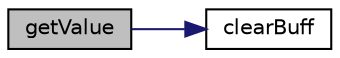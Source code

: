 digraph "getValue"
{
 // LATEX_PDF_SIZE
  edge [fontname="Helvetica",fontsize="10",labelfontname="Helvetica",labelfontsize="10"];
  node [fontname="Helvetica",fontsize="10",shape=record];
  rankdir="LR";
  Node1 [label="getValue",height=0.2,width=0.4,color="black", fillcolor="grey75", style="filled", fontcolor="black",tooltip="asks for enter double input to console until input is correct"];
  Node1 -> Node2 [color="midnightblue",fontsize="10",style="solid",fontname="Helvetica"];
  Node2 [label="clearBuff",height=0.2,width=0.4,color="black", fillcolor="white", style="filled",URL="$_source_8cpp.html#acf97ff06c423170a6e7e360528df9a94",tooltip=" "];
}
